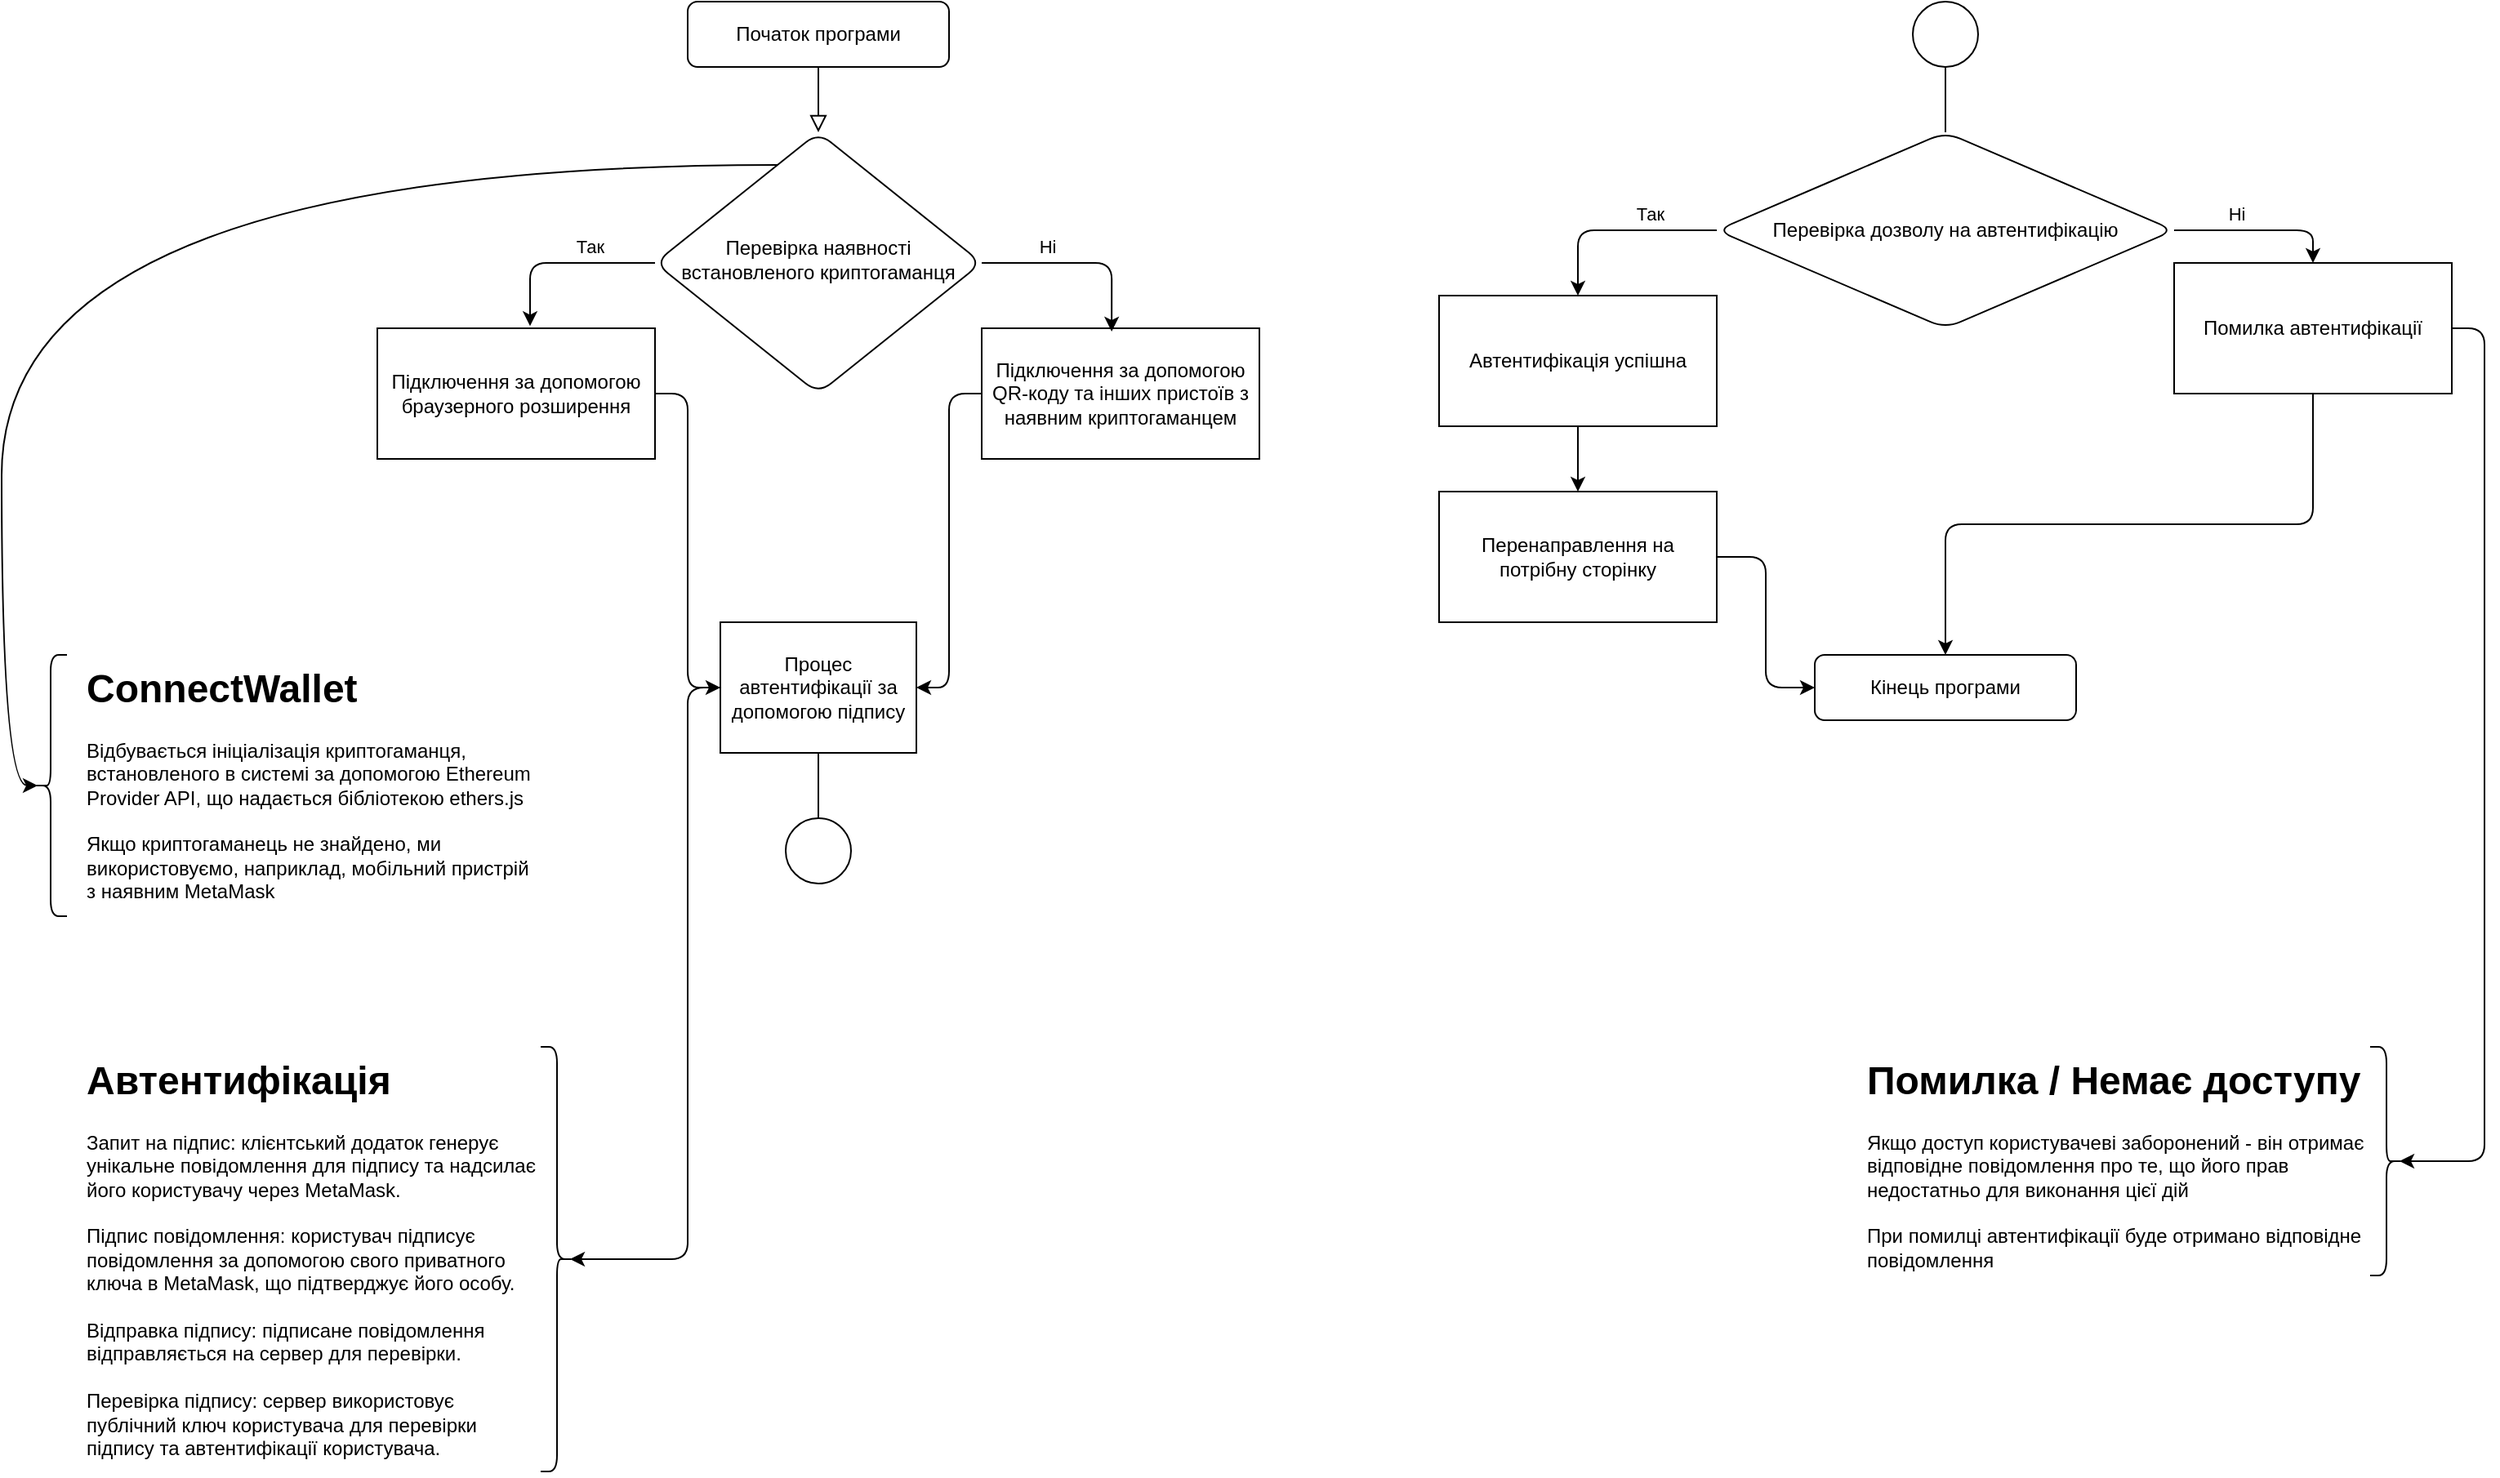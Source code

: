 <mxfile version="24.4.0" type="github">
  <diagram id="C5RBs43oDa-KdzZeNtuy" name="Page-1">
    <mxGraphModel dx="3483" dy="1087" grid="1" gridSize="10" guides="1" tooltips="1" connect="1" arrows="1" fold="1" page="1" pageScale="1" pageWidth="827" pageHeight="1169" background="#ffffff" math="0" shadow="0">
      <root>
        <mxCell id="WIyWlLk6GJQsqaUBKTNV-0" />
        <mxCell id="WIyWlLk6GJQsqaUBKTNV-1" parent="WIyWlLk6GJQsqaUBKTNV-0" />
        <mxCell id="WIyWlLk6GJQsqaUBKTNV-2" value="" style="rounded=1;html=1;jettySize=auto;orthogonalLoop=1;fontSize=11;endArrow=block;endFill=0;endSize=8;strokeWidth=1;shadow=0;labelBackgroundColor=none;edgeStyle=orthogonalEdgeStyle;" parent="WIyWlLk6GJQsqaUBKTNV-1" source="WIyWlLk6GJQsqaUBKTNV-3" target="WIyWlLk6GJQsqaUBKTNV-6" edge="1">
          <mxGeometry relative="1" as="geometry" />
        </mxCell>
        <mxCell id="WIyWlLk6GJQsqaUBKTNV-3" value="Початок програми" style="rounded=1;whiteSpace=wrap;html=1;fontSize=12;glass=0;strokeWidth=1;shadow=0;" parent="WIyWlLk6GJQsqaUBKTNV-1" vertex="1">
          <mxGeometry x="-370" y="40" width="160" height="40" as="geometry" />
        </mxCell>
        <mxCell id="u45l-e3sz1boXGOpI4xn-57" style="rounded=0;orthogonalLoop=1;jettySize=auto;html=1;entryX=0.1;entryY=0.5;entryDx=0;entryDy=0;entryPerimeter=0;edgeStyle=orthogonalEdgeStyle;curved=1;strokeColor=default;" parent="WIyWlLk6GJQsqaUBKTNV-1" source="WIyWlLk6GJQsqaUBKTNV-6" target="u45l-e3sz1boXGOpI4xn-54" edge="1">
          <mxGeometry relative="1" as="geometry">
            <mxPoint x="-690" y="280" as="targetPoint" />
            <Array as="points">
              <mxPoint x="-790" y="140" />
              <mxPoint x="-790" y="520" />
            </Array>
          </mxGeometry>
        </mxCell>
        <mxCell id="WIyWlLk6GJQsqaUBKTNV-6" value="Перевірка наявності встановленого криптогаманця" style="rhombus;whiteSpace=wrap;html=1;shadow=0;fontFamily=Helvetica;fontSize=12;align=center;strokeWidth=1;spacing=6;spacingTop=-4;rounded=1;" parent="WIyWlLk6GJQsqaUBKTNV-1" vertex="1">
          <mxGeometry x="-390" y="120" width="200" height="160" as="geometry" />
        </mxCell>
        <mxCell id="u45l-e3sz1boXGOpI4xn-14" style="edgeStyle=orthogonalEdgeStyle;rounded=1;orthogonalLoop=1;jettySize=auto;html=1;exitX=0.5;exitY=1;exitDx=0;exitDy=0;" parent="WIyWlLk6GJQsqaUBKTNV-1" edge="1">
          <mxGeometry relative="1" as="geometry">
            <mxPoint x="-430" y="320" as="sourcePoint" />
            <mxPoint x="-430" y="320" as="targetPoint" />
          </mxGeometry>
        </mxCell>
        <mxCell id="u45l-e3sz1boXGOpI4xn-27" style="edgeStyle=orthogonalEdgeStyle;rounded=1;orthogonalLoop=1;jettySize=auto;html=1;entryX=1;entryY=0.5;entryDx=0;entryDy=0;" parent="WIyWlLk6GJQsqaUBKTNV-1" source="u45l-e3sz1boXGOpI4xn-20" target="u45l-e3sz1boXGOpI4xn-26" edge="1">
          <mxGeometry relative="1" as="geometry" />
        </mxCell>
        <mxCell id="u45l-e3sz1boXGOpI4xn-20" value="Підключення за допомогою QR-коду та інших пристоїв з наявним криптогаманцем" style="rounded=0;whiteSpace=wrap;html=1;" parent="WIyWlLk6GJQsqaUBKTNV-1" vertex="1">
          <mxGeometry x="-190" y="240" width="170" height="80" as="geometry" />
        </mxCell>
        <mxCell id="u45l-e3sz1boXGOpI4xn-28" style="edgeStyle=orthogonalEdgeStyle;rounded=1;orthogonalLoop=1;jettySize=auto;html=1;entryX=0;entryY=0.5;entryDx=0;entryDy=0;" parent="WIyWlLk6GJQsqaUBKTNV-1" source="u45l-e3sz1boXGOpI4xn-21" target="u45l-e3sz1boXGOpI4xn-26" edge="1">
          <mxGeometry relative="1" as="geometry" />
        </mxCell>
        <mxCell id="u45l-e3sz1boXGOpI4xn-21" value="Підключення за допомогою браузерного розширення" style="rounded=0;whiteSpace=wrap;html=1;" parent="WIyWlLk6GJQsqaUBKTNV-1" vertex="1">
          <mxGeometry x="-560" y="240" width="170" height="80" as="geometry" />
        </mxCell>
        <mxCell id="u45l-e3sz1boXGOpI4xn-23" style="edgeStyle=orthogonalEdgeStyle;rounded=1;orthogonalLoop=1;jettySize=auto;html=1;entryX=0.468;entryY=0.025;entryDx=0;entryDy=0;entryPerimeter=0;" parent="WIyWlLk6GJQsqaUBKTNV-1" source="WIyWlLk6GJQsqaUBKTNV-6" target="u45l-e3sz1boXGOpI4xn-20" edge="1">
          <mxGeometry relative="1" as="geometry">
            <Array as="points">
              <mxPoint x="-110" y="200" />
            </Array>
          </mxGeometry>
        </mxCell>
        <mxCell id="u45l-e3sz1boXGOpI4xn-32" value="Ні" style="edgeLabel;html=1;align=center;verticalAlign=middle;resizable=0;points=[];rounded=1;" parent="u45l-e3sz1boXGOpI4xn-23" vertex="1" connectable="0">
          <mxGeometry x="-0.539" y="-3" relative="1" as="geometry">
            <mxPoint x="12" y="-13" as="offset" />
          </mxGeometry>
        </mxCell>
        <mxCell id="u45l-e3sz1boXGOpI4xn-24" style="edgeStyle=orthogonalEdgeStyle;rounded=1;orthogonalLoop=1;jettySize=auto;html=1;entryX=0.55;entryY=-0.017;entryDx=0;entryDy=0;entryPerimeter=0;" parent="WIyWlLk6GJQsqaUBKTNV-1" source="WIyWlLk6GJQsqaUBKTNV-6" target="u45l-e3sz1boXGOpI4xn-21" edge="1">
          <mxGeometry relative="1" as="geometry">
            <Array as="points">
              <mxPoint x="-466" y="200" />
            </Array>
          </mxGeometry>
        </mxCell>
        <mxCell id="u45l-e3sz1boXGOpI4xn-31" value="Так" style="edgeLabel;html=1;align=center;verticalAlign=middle;resizable=0;points=[];rounded=1;" parent="u45l-e3sz1boXGOpI4xn-24" vertex="1" connectable="0">
          <mxGeometry x="-0.444" y="1" relative="1" as="geometry">
            <mxPoint x="-8" y="-11" as="offset" />
          </mxGeometry>
        </mxCell>
        <mxCell id="u45l-e3sz1boXGOpI4xn-26" value="Процес автентифікації за допомогою підпису" style="rounded=0;whiteSpace=wrap;html=1;" parent="WIyWlLk6GJQsqaUBKTNV-1" vertex="1">
          <mxGeometry x="-350" y="420" width="120" height="80" as="geometry" />
        </mxCell>
        <mxCell id="u45l-e3sz1boXGOpI4xn-41" style="edgeStyle=orthogonalEdgeStyle;rounded=1;orthogonalLoop=1;jettySize=auto;html=1;entryX=0.5;entryY=0;entryDx=0;entryDy=0;" parent="WIyWlLk6GJQsqaUBKTNV-1" source="u45l-e3sz1boXGOpI4xn-33" target="u45l-e3sz1boXGOpI4xn-38" edge="1">
          <mxGeometry relative="1" as="geometry">
            <Array as="points">
              <mxPoint x="175" y="180" />
            </Array>
          </mxGeometry>
        </mxCell>
        <mxCell id="u45l-e3sz1boXGOpI4xn-43" value="Так" style="edgeLabel;html=1;align=center;verticalAlign=middle;resizable=0;points=[];rounded=1;" parent="u45l-e3sz1boXGOpI4xn-41" vertex="1" connectable="0">
          <mxGeometry x="-0.341" y="-3" relative="1" as="geometry">
            <mxPoint y="-7" as="offset" />
          </mxGeometry>
        </mxCell>
        <mxCell id="u45l-e3sz1boXGOpI4xn-49" style="edgeStyle=orthogonalEdgeStyle;rounded=1;orthogonalLoop=1;jettySize=auto;html=1;entryX=0.5;entryY=0;entryDx=0;entryDy=0;" parent="WIyWlLk6GJQsqaUBKTNV-1" source="u45l-e3sz1boXGOpI4xn-33" target="u45l-e3sz1boXGOpI4xn-39" edge="1">
          <mxGeometry relative="1" as="geometry">
            <Array as="points">
              <mxPoint x="625" y="180" />
            </Array>
          </mxGeometry>
        </mxCell>
        <mxCell id="u45l-e3sz1boXGOpI4xn-50" value="Ні" style="edgeLabel;html=1;align=center;verticalAlign=middle;resizable=0;points=[];rounded=1;" parent="u45l-e3sz1boXGOpI4xn-49" vertex="1" connectable="0">
          <mxGeometry x="-0.405" y="-2" relative="1" as="geometry">
            <mxPoint x="7" y="-12" as="offset" />
          </mxGeometry>
        </mxCell>
        <mxCell id="u45l-e3sz1boXGOpI4xn-33" value="&lt;div style=&quot;font-size: 12px;&quot;&gt;&lt;span style=&quot;background-color: initial;&quot;&gt;&lt;font style=&quot;font-size: 12px;&quot;&gt;Перевірка&amp;nbsp;&lt;/font&gt;&lt;/span&gt;&lt;span style=&quot;background-color: initial;&quot;&gt;дозволу на автентифікацію&lt;/span&gt;&lt;/div&gt;" style="rhombus;whiteSpace=wrap;html=1;rounded=1;align=center;verticalAlign=middle;horizontal=1;fontSize=10;" parent="WIyWlLk6GJQsqaUBKTNV-1" vertex="1">
          <mxGeometry x="260" y="120" width="280" height="120" as="geometry" />
        </mxCell>
        <mxCell id="u45l-e3sz1boXGOpI4xn-34" value="" style="ellipse;whiteSpace=wrap;html=1;aspect=fixed;rounded=1;" parent="WIyWlLk6GJQsqaUBKTNV-1" vertex="1">
          <mxGeometry x="-310" y="540" width="40" height="40" as="geometry" />
        </mxCell>
        <mxCell id="u45l-e3sz1boXGOpI4xn-35" value="" style="endArrow=none;html=1;rounded=1;exitX=0.5;exitY=0;exitDx=0;exitDy=0;entryX=0.5;entryY=1;entryDx=0;entryDy=0;" parent="WIyWlLk6GJQsqaUBKTNV-1" source="u45l-e3sz1boXGOpI4xn-34" target="u45l-e3sz1boXGOpI4xn-26" edge="1">
          <mxGeometry width="50" height="50" relative="1" as="geometry">
            <mxPoint x="-280" y="320" as="sourcePoint" />
            <mxPoint x="-230" y="270" as="targetPoint" />
          </mxGeometry>
        </mxCell>
        <mxCell id="u45l-e3sz1boXGOpI4xn-36" value="" style="ellipse;whiteSpace=wrap;html=1;aspect=fixed;rounded=1;" parent="WIyWlLk6GJQsqaUBKTNV-1" vertex="1">
          <mxGeometry x="380" y="40" width="40" height="40" as="geometry" />
        </mxCell>
        <mxCell id="u45l-e3sz1boXGOpI4xn-37" value="" style="endArrow=none;html=1;rounded=1;entryX=0.5;entryY=1;entryDx=0;entryDy=0;exitX=0.5;exitY=0;exitDx=0;exitDy=0;" parent="WIyWlLk6GJQsqaUBKTNV-1" source="u45l-e3sz1boXGOpI4xn-33" target="u45l-e3sz1boXGOpI4xn-36" edge="1">
          <mxGeometry width="50" height="50" relative="1" as="geometry">
            <mxPoint x="60" y="240" as="sourcePoint" />
            <mxPoint x="110" y="190" as="targetPoint" />
          </mxGeometry>
        </mxCell>
        <mxCell id="u45l-e3sz1boXGOpI4xn-46" style="edgeStyle=orthogonalEdgeStyle;rounded=1;orthogonalLoop=1;jettySize=auto;html=1;exitX=0.5;exitY=1;exitDx=0;exitDy=0;entryX=0.5;entryY=0;entryDx=0;entryDy=0;" parent="WIyWlLk6GJQsqaUBKTNV-1" source="u45l-e3sz1boXGOpI4xn-38" target="u45l-e3sz1boXGOpI4xn-45" edge="1">
          <mxGeometry relative="1" as="geometry" />
        </mxCell>
        <mxCell id="u45l-e3sz1boXGOpI4xn-38" value="Автентифікація успішна" style="rounded=0;whiteSpace=wrap;html=1;" parent="WIyWlLk6GJQsqaUBKTNV-1" vertex="1">
          <mxGeometry x="90" y="220" width="170" height="80" as="geometry" />
        </mxCell>
        <mxCell id="u45l-e3sz1boXGOpI4xn-48" style="edgeStyle=orthogonalEdgeStyle;rounded=1;orthogonalLoop=1;jettySize=auto;html=1;exitX=0.5;exitY=1;exitDx=0;exitDy=0;entryX=0.5;entryY=0;entryDx=0;entryDy=0;" parent="WIyWlLk6GJQsqaUBKTNV-1" source="u45l-e3sz1boXGOpI4xn-39" target="u45l-e3sz1boXGOpI4xn-47" edge="1">
          <mxGeometry relative="1" as="geometry" />
        </mxCell>
        <mxCell id="u45l-e3sz1boXGOpI4xn-39" value="Помилка автентифікації" style="rounded=0;whiteSpace=wrap;html=1;" parent="WIyWlLk6GJQsqaUBKTNV-1" vertex="1">
          <mxGeometry x="540" y="200" width="170" height="80" as="geometry" />
        </mxCell>
        <mxCell id="u45l-e3sz1boXGOpI4xn-52" style="edgeStyle=orthogonalEdgeStyle;rounded=1;orthogonalLoop=1;jettySize=auto;html=1;entryX=0;entryY=0.5;entryDx=0;entryDy=0;" parent="WIyWlLk6GJQsqaUBKTNV-1" source="u45l-e3sz1boXGOpI4xn-45" target="u45l-e3sz1boXGOpI4xn-47" edge="1">
          <mxGeometry relative="1" as="geometry" />
        </mxCell>
        <mxCell id="u45l-e3sz1boXGOpI4xn-45" value="Перенаправлення на потрібну сторінку" style="rounded=0;whiteSpace=wrap;html=1;" parent="WIyWlLk6GJQsqaUBKTNV-1" vertex="1">
          <mxGeometry x="90" y="340" width="170" height="80" as="geometry" />
        </mxCell>
        <mxCell id="u45l-e3sz1boXGOpI4xn-47" value="Кінець програми" style="rounded=1;whiteSpace=wrap;html=1;" parent="WIyWlLk6GJQsqaUBKTNV-1" vertex="1">
          <mxGeometry x="320" y="440" width="160" height="40" as="geometry" />
        </mxCell>
        <mxCell id="u45l-e3sz1boXGOpI4xn-54" value="" style="shape=curlyBracket;whiteSpace=wrap;html=1;rounded=1;flipH=1;labelPosition=right;verticalLabelPosition=middle;align=left;verticalAlign=middle;direction=west;" parent="WIyWlLk6GJQsqaUBKTNV-1" vertex="1">
          <mxGeometry x="-770" y="440" width="20" height="160" as="geometry" />
        </mxCell>
        <mxCell id="u45l-e3sz1boXGOpI4xn-61" value="&lt;h1 style=&quot;margin-top: 0px;&quot;&gt;ConnectWallet&lt;/h1&gt;&lt;div&gt;Відбувається ініціалізація криптогаманця, встановленого в системі за допомогою Ethereum Provider API, що надається бібліотекою ethers.js&lt;/div&gt;&lt;div&gt;&lt;br&gt;&lt;/div&gt;&lt;div&gt;Якщо криптогаманець не знайдено, ми використовуємо, наприклад, мобільний пристрій з наявним MetaMask&lt;/div&gt;" style="text;html=1;whiteSpace=wrap;overflow=hidden;rounded=0;" parent="WIyWlLk6GJQsqaUBKTNV-1" vertex="1">
          <mxGeometry x="-740" y="440" width="280" height="160" as="geometry" />
        </mxCell>
        <mxCell id="u45l-e3sz1boXGOpI4xn-62" value="" style="shape=curlyBracket;whiteSpace=wrap;html=1;rounded=1;flipH=1;labelPosition=right;verticalLabelPosition=middle;align=left;verticalAlign=middle;direction=east;" parent="WIyWlLk6GJQsqaUBKTNV-1" vertex="1">
          <mxGeometry x="-460" y="680" width="20" height="260" as="geometry" />
        </mxCell>
        <mxCell id="u45l-e3sz1boXGOpI4xn-64" style="edgeStyle=orthogonalEdgeStyle;rounded=1;orthogonalLoop=1;jettySize=auto;html=1;entryX=0.1;entryY=0.5;entryDx=0;entryDy=0;entryPerimeter=0;" parent="WIyWlLk6GJQsqaUBKTNV-1" source="u45l-e3sz1boXGOpI4xn-26" target="u45l-e3sz1boXGOpI4xn-62" edge="1">
          <mxGeometry relative="1" as="geometry">
            <Array as="points">
              <mxPoint x="-370" y="460" />
              <mxPoint x="-370" y="810" />
            </Array>
          </mxGeometry>
        </mxCell>
        <mxCell id="u45l-e3sz1boXGOpI4xn-66" value="&lt;h1 style=&quot;margin-top: 0px;&quot;&gt;Автентифікація&lt;/h1&gt;&lt;div&gt;&lt;div&gt;Запит на підпис: клієнтський додаток генерує унікальне повідомлення для підпису та надсилає його користувачу через MetaMask.&lt;/div&gt;&lt;div&gt;&lt;br&gt;&lt;/div&gt;&lt;div&gt;Підпис повідомлення: користувач підписує повідомлення за допомогою свого приватного ключа в MetaMask, що підтверджує його особу.&lt;/div&gt;&lt;div&gt;&lt;br&gt;&lt;/div&gt;&lt;div&gt;Відправка підпису: підписане повідомлення відправляється на сервер для перевірки.&lt;/div&gt;&lt;div&gt;&lt;br&gt;&lt;/div&gt;&lt;div&gt;Перевірка підпису: сервер використовує публічний ключ користувача для перевірки підпису та автентифікації користувача.&lt;/div&gt;&lt;/div&gt;" style="text;html=1;whiteSpace=wrap;overflow=hidden;rounded=0;" parent="WIyWlLk6GJQsqaUBKTNV-1" vertex="1">
          <mxGeometry x="-740" y="680" width="280" height="260" as="geometry" />
        </mxCell>
        <mxCell id="u45l-e3sz1boXGOpI4xn-67" value="" style="shape=curlyBracket;whiteSpace=wrap;html=1;rounded=1;labelPosition=left;verticalLabelPosition=middle;align=right;verticalAlign=middle;direction=west;" parent="WIyWlLk6GJQsqaUBKTNV-1" vertex="1">
          <mxGeometry x="660" y="680" width="20" height="140" as="geometry" />
        </mxCell>
        <mxCell id="u45l-e3sz1boXGOpI4xn-68" style="edgeStyle=orthogonalEdgeStyle;rounded=1;orthogonalLoop=1;jettySize=auto;html=1;exitX=1;exitY=0.5;exitDx=0;exitDy=0;entryX=0.1;entryY=0.5;entryDx=0;entryDy=0;entryPerimeter=0;" parent="WIyWlLk6GJQsqaUBKTNV-1" source="u45l-e3sz1boXGOpI4xn-39" target="u45l-e3sz1boXGOpI4xn-67" edge="1">
          <mxGeometry relative="1" as="geometry">
            <Array as="points">
              <mxPoint x="730" y="240" />
              <mxPoint x="730" y="750" />
            </Array>
          </mxGeometry>
        </mxCell>
        <mxCell id="u45l-e3sz1boXGOpI4xn-70" value="&lt;h1 style=&quot;margin-top: 0px;&quot;&gt;Помилка / Немає доступу&lt;/h1&gt;&lt;div&gt;Якщо доступ користувачеві заборонений - він отримає відповідне повідомлення про те, що його прав недостатньо для виконання цієї дій&lt;/div&gt;&lt;div&gt;&lt;br&gt;&lt;/div&gt;&lt;div&gt;При помилці автентифікації буде отримано відповідне повідомлення&lt;/div&gt;" style="text;html=1;whiteSpace=wrap;overflow=hidden;rounded=0;" parent="WIyWlLk6GJQsqaUBKTNV-1" vertex="1">
          <mxGeometry x="350" y="680" width="320" height="140" as="geometry" />
        </mxCell>
      </root>
    </mxGraphModel>
  </diagram>
</mxfile>
